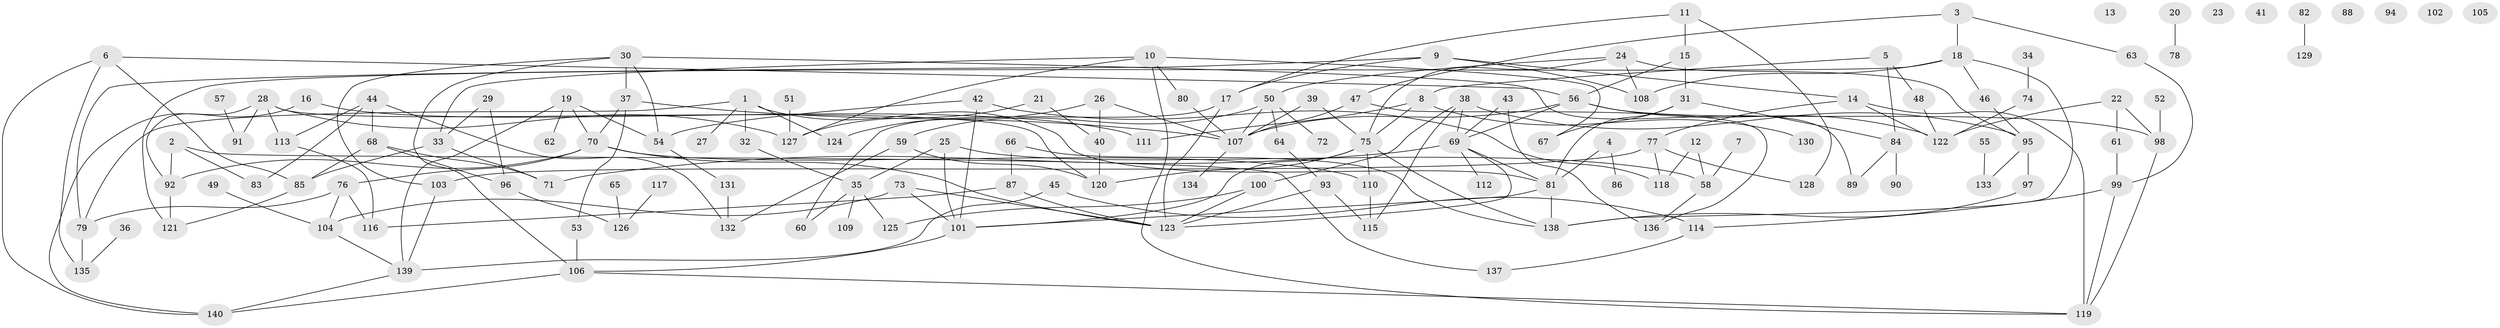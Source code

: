// Generated by graph-tools (version 1.1) at 2025/00/03/09/25 03:00:49]
// undirected, 140 vertices, 202 edges
graph export_dot {
graph [start="1"]
  node [color=gray90,style=filled];
  1;
  2;
  3;
  4;
  5;
  6;
  7;
  8;
  9;
  10;
  11;
  12;
  13;
  14;
  15;
  16;
  17;
  18;
  19;
  20;
  21;
  22;
  23;
  24;
  25;
  26;
  27;
  28;
  29;
  30;
  31;
  32;
  33;
  34;
  35;
  36;
  37;
  38;
  39;
  40;
  41;
  42;
  43;
  44;
  45;
  46;
  47;
  48;
  49;
  50;
  51;
  52;
  53;
  54;
  55;
  56;
  57;
  58;
  59;
  60;
  61;
  62;
  63;
  64;
  65;
  66;
  67;
  68;
  69;
  70;
  71;
  72;
  73;
  74;
  75;
  76;
  77;
  78;
  79;
  80;
  81;
  82;
  83;
  84;
  85;
  86;
  87;
  88;
  89;
  90;
  91;
  92;
  93;
  94;
  95;
  96;
  97;
  98;
  99;
  100;
  101;
  102;
  103;
  104;
  105;
  106;
  107;
  108;
  109;
  110;
  111;
  112;
  113;
  114;
  115;
  116;
  117;
  118;
  119;
  120;
  121;
  122;
  123;
  124;
  125;
  126;
  127;
  128;
  129;
  130;
  131;
  132;
  133;
  134;
  135;
  136;
  137;
  138;
  139;
  140;
  1 -- 27;
  1 -- 32;
  1 -- 79;
  1 -- 81;
  1 -- 124;
  2 -- 83;
  2 -- 92;
  2 -- 137;
  3 -- 18;
  3 -- 47;
  3 -- 63;
  4 -- 81;
  4 -- 86;
  5 -- 8;
  5 -- 48;
  5 -- 84;
  6 -- 56;
  6 -- 85;
  6 -- 135;
  6 -- 140;
  7 -- 58;
  8 -- 75;
  8 -- 111;
  8 -- 130;
  9 -- 14;
  9 -- 17;
  9 -- 79;
  9 -- 108;
  10 -- 33;
  10 -- 67;
  10 -- 80;
  10 -- 119;
  10 -- 127;
  11 -- 15;
  11 -- 17;
  11 -- 128;
  12 -- 58;
  12 -- 118;
  14 -- 77;
  14 -- 119;
  14 -- 122;
  15 -- 31;
  15 -- 56;
  16 -- 111;
  16 -- 140;
  17 -- 60;
  17 -- 123;
  18 -- 46;
  18 -- 108;
  18 -- 121;
  18 -- 138;
  19 -- 54;
  19 -- 62;
  19 -- 70;
  19 -- 139;
  20 -- 78;
  21 -- 40;
  21 -- 127;
  22 -- 61;
  22 -- 98;
  22 -- 122;
  24 -- 50;
  24 -- 75;
  24 -- 95;
  24 -- 108;
  25 -- 35;
  25 -- 58;
  25 -- 101;
  26 -- 40;
  26 -- 107;
  26 -- 124;
  28 -- 91;
  28 -- 92;
  28 -- 113;
  28 -- 120;
  28 -- 127;
  29 -- 33;
  29 -- 96;
  30 -- 37;
  30 -- 54;
  30 -- 89;
  30 -- 103;
  30 -- 106;
  31 -- 67;
  31 -- 81;
  31 -- 84;
  32 -- 35;
  33 -- 71;
  33 -- 85;
  34 -- 74;
  35 -- 60;
  35 -- 109;
  35 -- 125;
  36 -- 135;
  37 -- 53;
  37 -- 70;
  37 -- 107;
  38 -- 69;
  38 -- 95;
  38 -- 100;
  38 -- 115;
  39 -- 75;
  39 -- 107;
  40 -- 120;
  42 -- 54;
  42 -- 101;
  42 -- 118;
  43 -- 69;
  43 -- 136;
  44 -- 68;
  44 -- 83;
  44 -- 113;
  44 -- 132;
  45 -- 114;
  45 -- 139;
  46 -- 95;
  47 -- 107;
  47 -- 136;
  48 -- 122;
  49 -- 104;
  50 -- 59;
  50 -- 64;
  50 -- 72;
  50 -- 107;
  51 -- 127;
  52 -- 98;
  53 -- 106;
  54 -- 131;
  55 -- 133;
  56 -- 69;
  56 -- 98;
  56 -- 107;
  56 -- 122;
  57 -- 91;
  58 -- 136;
  59 -- 120;
  59 -- 132;
  61 -- 99;
  63 -- 99;
  64 -- 93;
  65 -- 126;
  66 -- 87;
  66 -- 138;
  68 -- 71;
  68 -- 85;
  68 -- 96;
  69 -- 71;
  69 -- 81;
  69 -- 112;
  69 -- 123;
  70 -- 76;
  70 -- 92;
  70 -- 110;
  70 -- 123;
  73 -- 101;
  73 -- 104;
  73 -- 123;
  74 -- 122;
  75 -- 101;
  75 -- 110;
  75 -- 120;
  75 -- 138;
  76 -- 79;
  76 -- 104;
  76 -- 116;
  77 -- 103;
  77 -- 118;
  77 -- 128;
  79 -- 135;
  80 -- 107;
  81 -- 101;
  81 -- 138;
  82 -- 129;
  84 -- 89;
  84 -- 90;
  85 -- 121;
  87 -- 116;
  87 -- 123;
  92 -- 121;
  93 -- 115;
  93 -- 123;
  95 -- 97;
  95 -- 133;
  96 -- 126;
  97 -- 138;
  98 -- 119;
  99 -- 114;
  99 -- 119;
  100 -- 123;
  100 -- 125;
  101 -- 106;
  103 -- 139;
  104 -- 139;
  106 -- 119;
  106 -- 140;
  107 -- 134;
  110 -- 115;
  113 -- 116;
  114 -- 137;
  117 -- 126;
  131 -- 132;
  139 -- 140;
}
